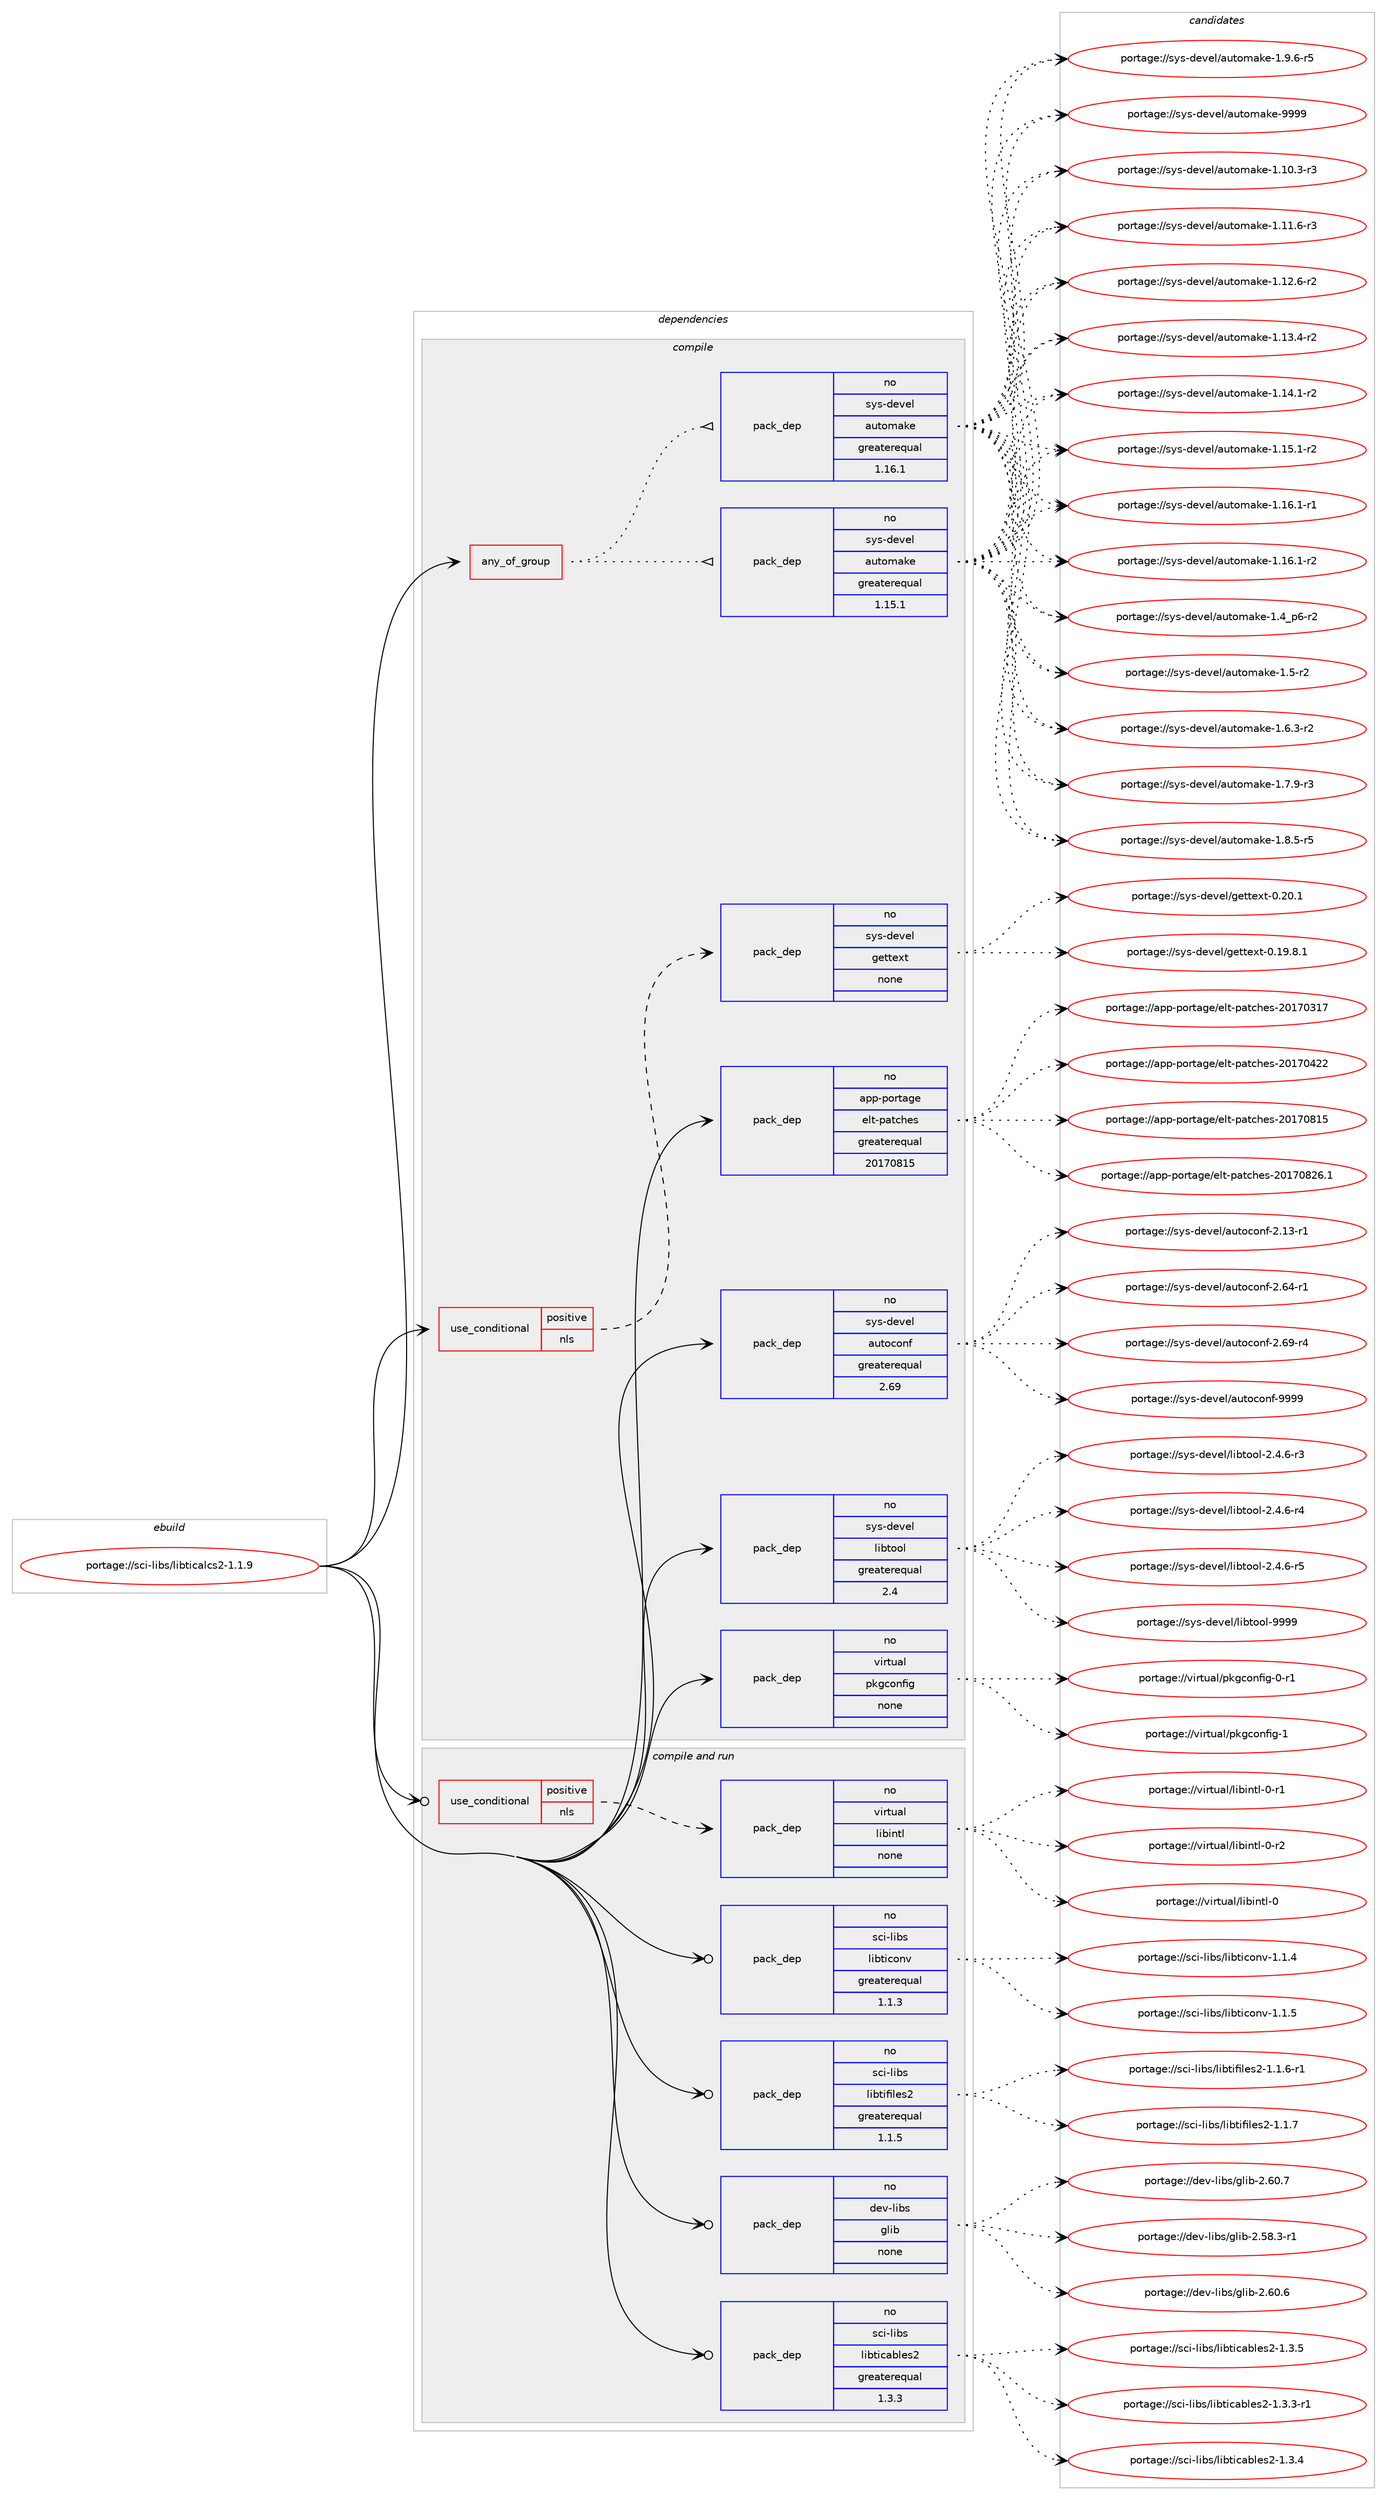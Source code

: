 digraph prolog {

# *************
# Graph options
# *************

newrank=true;
concentrate=true;
compound=true;
graph [rankdir=LR,fontname=Helvetica,fontsize=10,ranksep=1.5];#, ranksep=2.5, nodesep=0.2];
edge  [arrowhead=vee];
node  [fontname=Helvetica,fontsize=10];

# **********
# The ebuild
# **********

subgraph cluster_leftcol {
color=gray;
rank=same;
label=<<i>ebuild</i>>;
id [label="portage://sci-libs/libticalcs2-1.1.9", color=red, width=4, href="../sci-libs/libticalcs2-1.1.9.svg"];
}

# ****************
# The dependencies
# ****************

subgraph cluster_midcol {
color=gray;
label=<<i>dependencies</i>>;
subgraph cluster_compile {
fillcolor="#eeeeee";
style=filled;
label=<<i>compile</i>>;
subgraph any6443 {
dependency391221 [label=<<TABLE BORDER="0" CELLBORDER="1" CELLSPACING="0" CELLPADDING="4"><TR><TD CELLPADDING="10">any_of_group</TD></TR></TABLE>>, shape=none, color=red];subgraph pack287704 {
dependency391222 [label=<<TABLE BORDER="0" CELLBORDER="1" CELLSPACING="0" CELLPADDING="4" WIDTH="220"><TR><TD ROWSPAN="6" CELLPADDING="30">pack_dep</TD></TR><TR><TD WIDTH="110">no</TD></TR><TR><TD>sys-devel</TD></TR><TR><TD>automake</TD></TR><TR><TD>greaterequal</TD></TR><TR><TD>1.16.1</TD></TR></TABLE>>, shape=none, color=blue];
}
dependency391221:e -> dependency391222:w [weight=20,style="dotted",arrowhead="oinv"];
subgraph pack287705 {
dependency391223 [label=<<TABLE BORDER="0" CELLBORDER="1" CELLSPACING="0" CELLPADDING="4" WIDTH="220"><TR><TD ROWSPAN="6" CELLPADDING="30">pack_dep</TD></TR><TR><TD WIDTH="110">no</TD></TR><TR><TD>sys-devel</TD></TR><TR><TD>automake</TD></TR><TR><TD>greaterequal</TD></TR><TR><TD>1.15.1</TD></TR></TABLE>>, shape=none, color=blue];
}
dependency391221:e -> dependency391223:w [weight=20,style="dotted",arrowhead="oinv"];
}
id:e -> dependency391221:w [weight=20,style="solid",arrowhead="vee"];
subgraph cond96870 {
dependency391224 [label=<<TABLE BORDER="0" CELLBORDER="1" CELLSPACING="0" CELLPADDING="4"><TR><TD ROWSPAN="3" CELLPADDING="10">use_conditional</TD></TR><TR><TD>positive</TD></TR><TR><TD>nls</TD></TR></TABLE>>, shape=none, color=red];
subgraph pack287706 {
dependency391225 [label=<<TABLE BORDER="0" CELLBORDER="1" CELLSPACING="0" CELLPADDING="4" WIDTH="220"><TR><TD ROWSPAN="6" CELLPADDING="30">pack_dep</TD></TR><TR><TD WIDTH="110">no</TD></TR><TR><TD>sys-devel</TD></TR><TR><TD>gettext</TD></TR><TR><TD>none</TD></TR><TR><TD></TD></TR></TABLE>>, shape=none, color=blue];
}
dependency391224:e -> dependency391225:w [weight=20,style="dashed",arrowhead="vee"];
}
id:e -> dependency391224:w [weight=20,style="solid",arrowhead="vee"];
subgraph pack287707 {
dependency391226 [label=<<TABLE BORDER="0" CELLBORDER="1" CELLSPACING="0" CELLPADDING="4" WIDTH="220"><TR><TD ROWSPAN="6" CELLPADDING="30">pack_dep</TD></TR><TR><TD WIDTH="110">no</TD></TR><TR><TD>app-portage</TD></TR><TR><TD>elt-patches</TD></TR><TR><TD>greaterequal</TD></TR><TR><TD>20170815</TD></TR></TABLE>>, shape=none, color=blue];
}
id:e -> dependency391226:w [weight=20,style="solid",arrowhead="vee"];
subgraph pack287708 {
dependency391227 [label=<<TABLE BORDER="0" CELLBORDER="1" CELLSPACING="0" CELLPADDING="4" WIDTH="220"><TR><TD ROWSPAN="6" CELLPADDING="30">pack_dep</TD></TR><TR><TD WIDTH="110">no</TD></TR><TR><TD>sys-devel</TD></TR><TR><TD>autoconf</TD></TR><TR><TD>greaterequal</TD></TR><TR><TD>2.69</TD></TR></TABLE>>, shape=none, color=blue];
}
id:e -> dependency391227:w [weight=20,style="solid",arrowhead="vee"];
subgraph pack287709 {
dependency391228 [label=<<TABLE BORDER="0" CELLBORDER="1" CELLSPACING="0" CELLPADDING="4" WIDTH="220"><TR><TD ROWSPAN="6" CELLPADDING="30">pack_dep</TD></TR><TR><TD WIDTH="110">no</TD></TR><TR><TD>sys-devel</TD></TR><TR><TD>libtool</TD></TR><TR><TD>greaterequal</TD></TR><TR><TD>2.4</TD></TR></TABLE>>, shape=none, color=blue];
}
id:e -> dependency391228:w [weight=20,style="solid",arrowhead="vee"];
subgraph pack287710 {
dependency391229 [label=<<TABLE BORDER="0" CELLBORDER="1" CELLSPACING="0" CELLPADDING="4" WIDTH="220"><TR><TD ROWSPAN="6" CELLPADDING="30">pack_dep</TD></TR><TR><TD WIDTH="110">no</TD></TR><TR><TD>virtual</TD></TR><TR><TD>pkgconfig</TD></TR><TR><TD>none</TD></TR><TR><TD></TD></TR></TABLE>>, shape=none, color=blue];
}
id:e -> dependency391229:w [weight=20,style="solid",arrowhead="vee"];
}
subgraph cluster_compileandrun {
fillcolor="#eeeeee";
style=filled;
label=<<i>compile and run</i>>;
subgraph cond96871 {
dependency391230 [label=<<TABLE BORDER="0" CELLBORDER="1" CELLSPACING="0" CELLPADDING="4"><TR><TD ROWSPAN="3" CELLPADDING="10">use_conditional</TD></TR><TR><TD>positive</TD></TR><TR><TD>nls</TD></TR></TABLE>>, shape=none, color=red];
subgraph pack287711 {
dependency391231 [label=<<TABLE BORDER="0" CELLBORDER="1" CELLSPACING="0" CELLPADDING="4" WIDTH="220"><TR><TD ROWSPAN="6" CELLPADDING="30">pack_dep</TD></TR><TR><TD WIDTH="110">no</TD></TR><TR><TD>virtual</TD></TR><TR><TD>libintl</TD></TR><TR><TD>none</TD></TR><TR><TD></TD></TR></TABLE>>, shape=none, color=blue];
}
dependency391230:e -> dependency391231:w [weight=20,style="dashed",arrowhead="vee"];
}
id:e -> dependency391230:w [weight=20,style="solid",arrowhead="odotvee"];
subgraph pack287712 {
dependency391232 [label=<<TABLE BORDER="0" CELLBORDER="1" CELLSPACING="0" CELLPADDING="4" WIDTH="220"><TR><TD ROWSPAN="6" CELLPADDING="30">pack_dep</TD></TR><TR><TD WIDTH="110">no</TD></TR><TR><TD>dev-libs</TD></TR><TR><TD>glib</TD></TR><TR><TD>none</TD></TR><TR><TD></TD></TR></TABLE>>, shape=none, color=blue];
}
id:e -> dependency391232:w [weight=20,style="solid",arrowhead="odotvee"];
subgraph pack287713 {
dependency391233 [label=<<TABLE BORDER="0" CELLBORDER="1" CELLSPACING="0" CELLPADDING="4" WIDTH="220"><TR><TD ROWSPAN="6" CELLPADDING="30">pack_dep</TD></TR><TR><TD WIDTH="110">no</TD></TR><TR><TD>sci-libs</TD></TR><TR><TD>libticables2</TD></TR><TR><TD>greaterequal</TD></TR><TR><TD>1.3.3</TD></TR></TABLE>>, shape=none, color=blue];
}
id:e -> dependency391233:w [weight=20,style="solid",arrowhead="odotvee"];
subgraph pack287714 {
dependency391234 [label=<<TABLE BORDER="0" CELLBORDER="1" CELLSPACING="0" CELLPADDING="4" WIDTH="220"><TR><TD ROWSPAN="6" CELLPADDING="30">pack_dep</TD></TR><TR><TD WIDTH="110">no</TD></TR><TR><TD>sci-libs</TD></TR><TR><TD>libticonv</TD></TR><TR><TD>greaterequal</TD></TR><TR><TD>1.1.3</TD></TR></TABLE>>, shape=none, color=blue];
}
id:e -> dependency391234:w [weight=20,style="solid",arrowhead="odotvee"];
subgraph pack287715 {
dependency391235 [label=<<TABLE BORDER="0" CELLBORDER="1" CELLSPACING="0" CELLPADDING="4" WIDTH="220"><TR><TD ROWSPAN="6" CELLPADDING="30">pack_dep</TD></TR><TR><TD WIDTH="110">no</TD></TR><TR><TD>sci-libs</TD></TR><TR><TD>libtifiles2</TD></TR><TR><TD>greaterequal</TD></TR><TR><TD>1.1.5</TD></TR></TABLE>>, shape=none, color=blue];
}
id:e -> dependency391235:w [weight=20,style="solid",arrowhead="odotvee"];
}
subgraph cluster_run {
fillcolor="#eeeeee";
style=filled;
label=<<i>run</i>>;
}
}

# **************
# The candidates
# **************

subgraph cluster_choices {
rank=same;
color=gray;
label=<<i>candidates</i>>;

subgraph choice287704 {
color=black;
nodesep=1;
choiceportage11512111545100101118101108479711711611110997107101454946494846514511451 [label="portage://sys-devel/automake-1.10.3-r3", color=red, width=4,href="../sys-devel/automake-1.10.3-r3.svg"];
choiceportage11512111545100101118101108479711711611110997107101454946494946544511451 [label="portage://sys-devel/automake-1.11.6-r3", color=red, width=4,href="../sys-devel/automake-1.11.6-r3.svg"];
choiceportage11512111545100101118101108479711711611110997107101454946495046544511450 [label="portage://sys-devel/automake-1.12.6-r2", color=red, width=4,href="../sys-devel/automake-1.12.6-r2.svg"];
choiceportage11512111545100101118101108479711711611110997107101454946495146524511450 [label="portage://sys-devel/automake-1.13.4-r2", color=red, width=4,href="../sys-devel/automake-1.13.4-r2.svg"];
choiceportage11512111545100101118101108479711711611110997107101454946495246494511450 [label="portage://sys-devel/automake-1.14.1-r2", color=red, width=4,href="../sys-devel/automake-1.14.1-r2.svg"];
choiceportage11512111545100101118101108479711711611110997107101454946495346494511450 [label="portage://sys-devel/automake-1.15.1-r2", color=red, width=4,href="../sys-devel/automake-1.15.1-r2.svg"];
choiceportage11512111545100101118101108479711711611110997107101454946495446494511449 [label="portage://sys-devel/automake-1.16.1-r1", color=red, width=4,href="../sys-devel/automake-1.16.1-r1.svg"];
choiceportage11512111545100101118101108479711711611110997107101454946495446494511450 [label="portage://sys-devel/automake-1.16.1-r2", color=red, width=4,href="../sys-devel/automake-1.16.1-r2.svg"];
choiceportage115121115451001011181011084797117116111109971071014549465295112544511450 [label="portage://sys-devel/automake-1.4_p6-r2", color=red, width=4,href="../sys-devel/automake-1.4_p6-r2.svg"];
choiceportage11512111545100101118101108479711711611110997107101454946534511450 [label="portage://sys-devel/automake-1.5-r2", color=red, width=4,href="../sys-devel/automake-1.5-r2.svg"];
choiceportage115121115451001011181011084797117116111109971071014549465446514511450 [label="portage://sys-devel/automake-1.6.3-r2", color=red, width=4,href="../sys-devel/automake-1.6.3-r2.svg"];
choiceportage115121115451001011181011084797117116111109971071014549465546574511451 [label="portage://sys-devel/automake-1.7.9-r3", color=red, width=4,href="../sys-devel/automake-1.7.9-r3.svg"];
choiceportage115121115451001011181011084797117116111109971071014549465646534511453 [label="portage://sys-devel/automake-1.8.5-r5", color=red, width=4,href="../sys-devel/automake-1.8.5-r5.svg"];
choiceportage115121115451001011181011084797117116111109971071014549465746544511453 [label="portage://sys-devel/automake-1.9.6-r5", color=red, width=4,href="../sys-devel/automake-1.9.6-r5.svg"];
choiceportage115121115451001011181011084797117116111109971071014557575757 [label="portage://sys-devel/automake-9999", color=red, width=4,href="../sys-devel/automake-9999.svg"];
dependency391222:e -> choiceportage11512111545100101118101108479711711611110997107101454946494846514511451:w [style=dotted,weight="100"];
dependency391222:e -> choiceportage11512111545100101118101108479711711611110997107101454946494946544511451:w [style=dotted,weight="100"];
dependency391222:e -> choiceportage11512111545100101118101108479711711611110997107101454946495046544511450:w [style=dotted,weight="100"];
dependency391222:e -> choiceportage11512111545100101118101108479711711611110997107101454946495146524511450:w [style=dotted,weight="100"];
dependency391222:e -> choiceportage11512111545100101118101108479711711611110997107101454946495246494511450:w [style=dotted,weight="100"];
dependency391222:e -> choiceportage11512111545100101118101108479711711611110997107101454946495346494511450:w [style=dotted,weight="100"];
dependency391222:e -> choiceportage11512111545100101118101108479711711611110997107101454946495446494511449:w [style=dotted,weight="100"];
dependency391222:e -> choiceportage11512111545100101118101108479711711611110997107101454946495446494511450:w [style=dotted,weight="100"];
dependency391222:e -> choiceportage115121115451001011181011084797117116111109971071014549465295112544511450:w [style=dotted,weight="100"];
dependency391222:e -> choiceportage11512111545100101118101108479711711611110997107101454946534511450:w [style=dotted,weight="100"];
dependency391222:e -> choiceportage115121115451001011181011084797117116111109971071014549465446514511450:w [style=dotted,weight="100"];
dependency391222:e -> choiceportage115121115451001011181011084797117116111109971071014549465546574511451:w [style=dotted,weight="100"];
dependency391222:e -> choiceportage115121115451001011181011084797117116111109971071014549465646534511453:w [style=dotted,weight="100"];
dependency391222:e -> choiceportage115121115451001011181011084797117116111109971071014549465746544511453:w [style=dotted,weight="100"];
dependency391222:e -> choiceportage115121115451001011181011084797117116111109971071014557575757:w [style=dotted,weight="100"];
}
subgraph choice287705 {
color=black;
nodesep=1;
choiceportage11512111545100101118101108479711711611110997107101454946494846514511451 [label="portage://sys-devel/automake-1.10.3-r3", color=red, width=4,href="../sys-devel/automake-1.10.3-r3.svg"];
choiceportage11512111545100101118101108479711711611110997107101454946494946544511451 [label="portage://sys-devel/automake-1.11.6-r3", color=red, width=4,href="../sys-devel/automake-1.11.6-r3.svg"];
choiceportage11512111545100101118101108479711711611110997107101454946495046544511450 [label="portage://sys-devel/automake-1.12.6-r2", color=red, width=4,href="../sys-devel/automake-1.12.6-r2.svg"];
choiceportage11512111545100101118101108479711711611110997107101454946495146524511450 [label="portage://sys-devel/automake-1.13.4-r2", color=red, width=4,href="../sys-devel/automake-1.13.4-r2.svg"];
choiceportage11512111545100101118101108479711711611110997107101454946495246494511450 [label="portage://sys-devel/automake-1.14.1-r2", color=red, width=4,href="../sys-devel/automake-1.14.1-r2.svg"];
choiceportage11512111545100101118101108479711711611110997107101454946495346494511450 [label="portage://sys-devel/automake-1.15.1-r2", color=red, width=4,href="../sys-devel/automake-1.15.1-r2.svg"];
choiceportage11512111545100101118101108479711711611110997107101454946495446494511449 [label="portage://sys-devel/automake-1.16.1-r1", color=red, width=4,href="../sys-devel/automake-1.16.1-r1.svg"];
choiceportage11512111545100101118101108479711711611110997107101454946495446494511450 [label="portage://sys-devel/automake-1.16.1-r2", color=red, width=4,href="../sys-devel/automake-1.16.1-r2.svg"];
choiceportage115121115451001011181011084797117116111109971071014549465295112544511450 [label="portage://sys-devel/automake-1.4_p6-r2", color=red, width=4,href="../sys-devel/automake-1.4_p6-r2.svg"];
choiceportage11512111545100101118101108479711711611110997107101454946534511450 [label="portage://sys-devel/automake-1.5-r2", color=red, width=4,href="../sys-devel/automake-1.5-r2.svg"];
choiceportage115121115451001011181011084797117116111109971071014549465446514511450 [label="portage://sys-devel/automake-1.6.3-r2", color=red, width=4,href="../sys-devel/automake-1.6.3-r2.svg"];
choiceportage115121115451001011181011084797117116111109971071014549465546574511451 [label="portage://sys-devel/automake-1.7.9-r3", color=red, width=4,href="../sys-devel/automake-1.7.9-r3.svg"];
choiceportage115121115451001011181011084797117116111109971071014549465646534511453 [label="portage://sys-devel/automake-1.8.5-r5", color=red, width=4,href="../sys-devel/automake-1.8.5-r5.svg"];
choiceportage115121115451001011181011084797117116111109971071014549465746544511453 [label="portage://sys-devel/automake-1.9.6-r5", color=red, width=4,href="../sys-devel/automake-1.9.6-r5.svg"];
choiceportage115121115451001011181011084797117116111109971071014557575757 [label="portage://sys-devel/automake-9999", color=red, width=4,href="../sys-devel/automake-9999.svg"];
dependency391223:e -> choiceportage11512111545100101118101108479711711611110997107101454946494846514511451:w [style=dotted,weight="100"];
dependency391223:e -> choiceportage11512111545100101118101108479711711611110997107101454946494946544511451:w [style=dotted,weight="100"];
dependency391223:e -> choiceportage11512111545100101118101108479711711611110997107101454946495046544511450:w [style=dotted,weight="100"];
dependency391223:e -> choiceportage11512111545100101118101108479711711611110997107101454946495146524511450:w [style=dotted,weight="100"];
dependency391223:e -> choiceportage11512111545100101118101108479711711611110997107101454946495246494511450:w [style=dotted,weight="100"];
dependency391223:e -> choiceportage11512111545100101118101108479711711611110997107101454946495346494511450:w [style=dotted,weight="100"];
dependency391223:e -> choiceportage11512111545100101118101108479711711611110997107101454946495446494511449:w [style=dotted,weight="100"];
dependency391223:e -> choiceportage11512111545100101118101108479711711611110997107101454946495446494511450:w [style=dotted,weight="100"];
dependency391223:e -> choiceportage115121115451001011181011084797117116111109971071014549465295112544511450:w [style=dotted,weight="100"];
dependency391223:e -> choiceportage11512111545100101118101108479711711611110997107101454946534511450:w [style=dotted,weight="100"];
dependency391223:e -> choiceportage115121115451001011181011084797117116111109971071014549465446514511450:w [style=dotted,weight="100"];
dependency391223:e -> choiceportage115121115451001011181011084797117116111109971071014549465546574511451:w [style=dotted,weight="100"];
dependency391223:e -> choiceportage115121115451001011181011084797117116111109971071014549465646534511453:w [style=dotted,weight="100"];
dependency391223:e -> choiceportage115121115451001011181011084797117116111109971071014549465746544511453:w [style=dotted,weight="100"];
dependency391223:e -> choiceportage115121115451001011181011084797117116111109971071014557575757:w [style=dotted,weight="100"];
}
subgraph choice287706 {
color=black;
nodesep=1;
choiceportage1151211154510010111810110847103101116116101120116454846495746564649 [label="portage://sys-devel/gettext-0.19.8.1", color=red, width=4,href="../sys-devel/gettext-0.19.8.1.svg"];
choiceportage115121115451001011181011084710310111611610112011645484650484649 [label="portage://sys-devel/gettext-0.20.1", color=red, width=4,href="../sys-devel/gettext-0.20.1.svg"];
dependency391225:e -> choiceportage1151211154510010111810110847103101116116101120116454846495746564649:w [style=dotted,weight="100"];
dependency391225:e -> choiceportage115121115451001011181011084710310111611610112011645484650484649:w [style=dotted,weight="100"];
}
subgraph choice287707 {
color=black;
nodesep=1;
choiceportage97112112451121111141169710310147101108116451129711699104101115455048495548514955 [label="portage://app-portage/elt-patches-20170317", color=red, width=4,href="../app-portage/elt-patches-20170317.svg"];
choiceportage97112112451121111141169710310147101108116451129711699104101115455048495548525050 [label="portage://app-portage/elt-patches-20170422", color=red, width=4,href="../app-portage/elt-patches-20170422.svg"];
choiceportage97112112451121111141169710310147101108116451129711699104101115455048495548564953 [label="portage://app-portage/elt-patches-20170815", color=red, width=4,href="../app-portage/elt-patches-20170815.svg"];
choiceportage971121124511211111411697103101471011081164511297116991041011154550484955485650544649 [label="portage://app-portage/elt-patches-20170826.1", color=red, width=4,href="../app-portage/elt-patches-20170826.1.svg"];
dependency391226:e -> choiceportage97112112451121111141169710310147101108116451129711699104101115455048495548514955:w [style=dotted,weight="100"];
dependency391226:e -> choiceportage97112112451121111141169710310147101108116451129711699104101115455048495548525050:w [style=dotted,weight="100"];
dependency391226:e -> choiceportage97112112451121111141169710310147101108116451129711699104101115455048495548564953:w [style=dotted,weight="100"];
dependency391226:e -> choiceportage971121124511211111411697103101471011081164511297116991041011154550484955485650544649:w [style=dotted,weight="100"];
}
subgraph choice287708 {
color=black;
nodesep=1;
choiceportage1151211154510010111810110847971171161119911111010245504649514511449 [label="portage://sys-devel/autoconf-2.13-r1", color=red, width=4,href="../sys-devel/autoconf-2.13-r1.svg"];
choiceportage1151211154510010111810110847971171161119911111010245504654524511449 [label="portage://sys-devel/autoconf-2.64-r1", color=red, width=4,href="../sys-devel/autoconf-2.64-r1.svg"];
choiceportage1151211154510010111810110847971171161119911111010245504654574511452 [label="portage://sys-devel/autoconf-2.69-r4", color=red, width=4,href="../sys-devel/autoconf-2.69-r4.svg"];
choiceportage115121115451001011181011084797117116111991111101024557575757 [label="portage://sys-devel/autoconf-9999", color=red, width=4,href="../sys-devel/autoconf-9999.svg"];
dependency391227:e -> choiceportage1151211154510010111810110847971171161119911111010245504649514511449:w [style=dotted,weight="100"];
dependency391227:e -> choiceportage1151211154510010111810110847971171161119911111010245504654524511449:w [style=dotted,weight="100"];
dependency391227:e -> choiceportage1151211154510010111810110847971171161119911111010245504654574511452:w [style=dotted,weight="100"];
dependency391227:e -> choiceportage115121115451001011181011084797117116111991111101024557575757:w [style=dotted,weight="100"];
}
subgraph choice287709 {
color=black;
nodesep=1;
choiceportage1151211154510010111810110847108105981161111111084550465246544511451 [label="portage://sys-devel/libtool-2.4.6-r3", color=red, width=4,href="../sys-devel/libtool-2.4.6-r3.svg"];
choiceportage1151211154510010111810110847108105981161111111084550465246544511452 [label="portage://sys-devel/libtool-2.4.6-r4", color=red, width=4,href="../sys-devel/libtool-2.4.6-r4.svg"];
choiceportage1151211154510010111810110847108105981161111111084550465246544511453 [label="portage://sys-devel/libtool-2.4.6-r5", color=red, width=4,href="../sys-devel/libtool-2.4.6-r5.svg"];
choiceportage1151211154510010111810110847108105981161111111084557575757 [label="portage://sys-devel/libtool-9999", color=red, width=4,href="../sys-devel/libtool-9999.svg"];
dependency391228:e -> choiceportage1151211154510010111810110847108105981161111111084550465246544511451:w [style=dotted,weight="100"];
dependency391228:e -> choiceportage1151211154510010111810110847108105981161111111084550465246544511452:w [style=dotted,weight="100"];
dependency391228:e -> choiceportage1151211154510010111810110847108105981161111111084550465246544511453:w [style=dotted,weight="100"];
dependency391228:e -> choiceportage1151211154510010111810110847108105981161111111084557575757:w [style=dotted,weight="100"];
}
subgraph choice287710 {
color=black;
nodesep=1;
choiceportage11810511411611797108471121071039911111010210510345484511449 [label="portage://virtual/pkgconfig-0-r1", color=red, width=4,href="../virtual/pkgconfig-0-r1.svg"];
choiceportage1181051141161179710847112107103991111101021051034549 [label="portage://virtual/pkgconfig-1", color=red, width=4,href="../virtual/pkgconfig-1.svg"];
dependency391229:e -> choiceportage11810511411611797108471121071039911111010210510345484511449:w [style=dotted,weight="100"];
dependency391229:e -> choiceportage1181051141161179710847112107103991111101021051034549:w [style=dotted,weight="100"];
}
subgraph choice287711 {
color=black;
nodesep=1;
choiceportage1181051141161179710847108105981051101161084548 [label="portage://virtual/libintl-0", color=red, width=4,href="../virtual/libintl-0.svg"];
choiceportage11810511411611797108471081059810511011610845484511449 [label="portage://virtual/libintl-0-r1", color=red, width=4,href="../virtual/libintl-0-r1.svg"];
choiceportage11810511411611797108471081059810511011610845484511450 [label="portage://virtual/libintl-0-r2", color=red, width=4,href="../virtual/libintl-0-r2.svg"];
dependency391231:e -> choiceportage1181051141161179710847108105981051101161084548:w [style=dotted,weight="100"];
dependency391231:e -> choiceportage11810511411611797108471081059810511011610845484511449:w [style=dotted,weight="100"];
dependency391231:e -> choiceportage11810511411611797108471081059810511011610845484511450:w [style=dotted,weight="100"];
}
subgraph choice287712 {
color=black;
nodesep=1;
choiceportage10010111845108105981154710310810598455046535646514511449 [label="portage://dev-libs/glib-2.58.3-r1", color=red, width=4,href="../dev-libs/glib-2.58.3-r1.svg"];
choiceportage1001011184510810598115471031081059845504654484654 [label="portage://dev-libs/glib-2.60.6", color=red, width=4,href="../dev-libs/glib-2.60.6.svg"];
choiceportage1001011184510810598115471031081059845504654484655 [label="portage://dev-libs/glib-2.60.7", color=red, width=4,href="../dev-libs/glib-2.60.7.svg"];
dependency391232:e -> choiceportage10010111845108105981154710310810598455046535646514511449:w [style=dotted,weight="100"];
dependency391232:e -> choiceportage1001011184510810598115471031081059845504654484654:w [style=dotted,weight="100"];
dependency391232:e -> choiceportage1001011184510810598115471031081059845504654484655:w [style=dotted,weight="100"];
}
subgraph choice287713 {
color=black;
nodesep=1;
choiceportage1159910545108105981154710810598116105999798108101115504549465146514511449 [label="portage://sci-libs/libticables2-1.3.3-r1", color=red, width=4,href="../sci-libs/libticables2-1.3.3-r1.svg"];
choiceportage115991054510810598115471081059811610599979810810111550454946514652 [label="portage://sci-libs/libticables2-1.3.4", color=red, width=4,href="../sci-libs/libticables2-1.3.4.svg"];
choiceportage115991054510810598115471081059811610599979810810111550454946514653 [label="portage://sci-libs/libticables2-1.3.5", color=red, width=4,href="../sci-libs/libticables2-1.3.5.svg"];
dependency391233:e -> choiceportage1159910545108105981154710810598116105999798108101115504549465146514511449:w [style=dotted,weight="100"];
dependency391233:e -> choiceportage115991054510810598115471081059811610599979810810111550454946514652:w [style=dotted,weight="100"];
dependency391233:e -> choiceportage115991054510810598115471081059811610599979810810111550454946514653:w [style=dotted,weight="100"];
}
subgraph choice287714 {
color=black;
nodesep=1;
choiceportage115991054510810598115471081059811610599111110118454946494652 [label="portage://sci-libs/libticonv-1.1.4", color=red, width=4,href="../sci-libs/libticonv-1.1.4.svg"];
choiceportage115991054510810598115471081059811610599111110118454946494653 [label="portage://sci-libs/libticonv-1.1.5", color=red, width=4,href="../sci-libs/libticonv-1.1.5.svg"];
dependency391234:e -> choiceportage115991054510810598115471081059811610599111110118454946494652:w [style=dotted,weight="100"];
dependency391234:e -> choiceportage115991054510810598115471081059811610599111110118454946494653:w [style=dotted,weight="100"];
}
subgraph choice287715 {
color=black;
nodesep=1;
choiceportage1159910545108105981154710810598116105102105108101115504549464946544511449 [label="portage://sci-libs/libtifiles2-1.1.6-r1", color=red, width=4,href="../sci-libs/libtifiles2-1.1.6-r1.svg"];
choiceportage115991054510810598115471081059811610510210510810111550454946494655 [label="portage://sci-libs/libtifiles2-1.1.7", color=red, width=4,href="../sci-libs/libtifiles2-1.1.7.svg"];
dependency391235:e -> choiceportage1159910545108105981154710810598116105102105108101115504549464946544511449:w [style=dotted,weight="100"];
dependency391235:e -> choiceportage115991054510810598115471081059811610510210510810111550454946494655:w [style=dotted,weight="100"];
}
}

}
